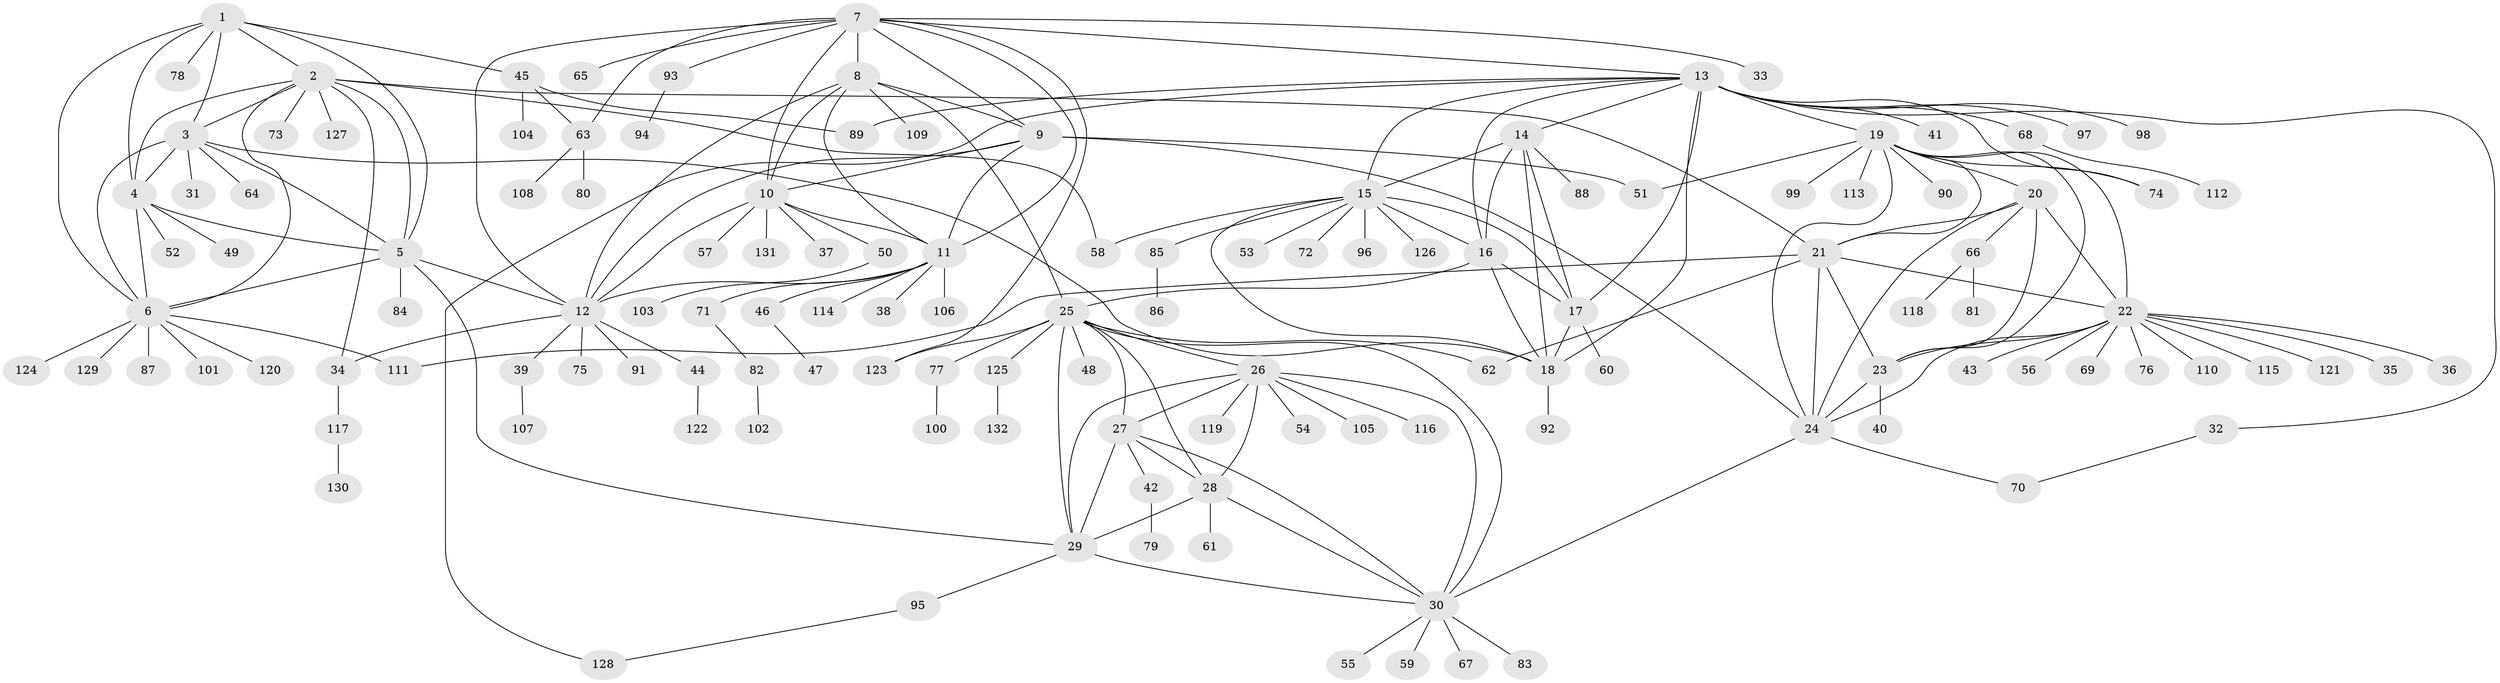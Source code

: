 // Generated by graph-tools (version 1.1) at 2025/26/03/09/25 03:26:36]
// undirected, 132 vertices, 198 edges
graph export_dot {
graph [start="1"]
  node [color=gray90,style=filled];
  1;
  2;
  3;
  4;
  5;
  6;
  7;
  8;
  9;
  10;
  11;
  12;
  13;
  14;
  15;
  16;
  17;
  18;
  19;
  20;
  21;
  22;
  23;
  24;
  25;
  26;
  27;
  28;
  29;
  30;
  31;
  32;
  33;
  34;
  35;
  36;
  37;
  38;
  39;
  40;
  41;
  42;
  43;
  44;
  45;
  46;
  47;
  48;
  49;
  50;
  51;
  52;
  53;
  54;
  55;
  56;
  57;
  58;
  59;
  60;
  61;
  62;
  63;
  64;
  65;
  66;
  67;
  68;
  69;
  70;
  71;
  72;
  73;
  74;
  75;
  76;
  77;
  78;
  79;
  80;
  81;
  82;
  83;
  84;
  85;
  86;
  87;
  88;
  89;
  90;
  91;
  92;
  93;
  94;
  95;
  96;
  97;
  98;
  99;
  100;
  101;
  102;
  103;
  104;
  105;
  106;
  107;
  108;
  109;
  110;
  111;
  112;
  113;
  114;
  115;
  116;
  117;
  118;
  119;
  120;
  121;
  122;
  123;
  124;
  125;
  126;
  127;
  128;
  129;
  130;
  131;
  132;
  1 -- 2;
  1 -- 3;
  1 -- 4;
  1 -- 5;
  1 -- 6;
  1 -- 45;
  1 -- 78;
  2 -- 3;
  2 -- 4;
  2 -- 5;
  2 -- 6;
  2 -- 21;
  2 -- 34;
  2 -- 58;
  2 -- 73;
  2 -- 127;
  3 -- 4;
  3 -- 5;
  3 -- 6;
  3 -- 18;
  3 -- 31;
  3 -- 64;
  4 -- 5;
  4 -- 6;
  4 -- 49;
  4 -- 52;
  5 -- 6;
  5 -- 12;
  5 -- 29;
  5 -- 84;
  6 -- 87;
  6 -- 101;
  6 -- 111;
  6 -- 120;
  6 -- 124;
  6 -- 129;
  7 -- 8;
  7 -- 9;
  7 -- 10;
  7 -- 11;
  7 -- 12;
  7 -- 13;
  7 -- 33;
  7 -- 63;
  7 -- 65;
  7 -- 93;
  7 -- 123;
  8 -- 9;
  8 -- 10;
  8 -- 11;
  8 -- 12;
  8 -- 25;
  8 -- 109;
  9 -- 10;
  9 -- 11;
  9 -- 12;
  9 -- 24;
  9 -- 51;
  10 -- 11;
  10 -- 12;
  10 -- 37;
  10 -- 50;
  10 -- 57;
  10 -- 131;
  11 -- 12;
  11 -- 38;
  11 -- 46;
  11 -- 71;
  11 -- 106;
  11 -- 114;
  12 -- 34;
  12 -- 39;
  12 -- 44;
  12 -- 75;
  12 -- 91;
  13 -- 14;
  13 -- 15;
  13 -- 16;
  13 -- 17;
  13 -- 18;
  13 -- 19;
  13 -- 32;
  13 -- 41;
  13 -- 68;
  13 -- 74;
  13 -- 89;
  13 -- 97;
  13 -- 98;
  13 -- 128;
  14 -- 15;
  14 -- 16;
  14 -- 17;
  14 -- 18;
  14 -- 88;
  15 -- 16;
  15 -- 17;
  15 -- 18;
  15 -- 53;
  15 -- 58;
  15 -- 72;
  15 -- 85;
  15 -- 96;
  15 -- 126;
  16 -- 17;
  16 -- 18;
  16 -- 25;
  17 -- 18;
  17 -- 60;
  18 -- 92;
  19 -- 20;
  19 -- 21;
  19 -- 22;
  19 -- 23;
  19 -- 24;
  19 -- 51;
  19 -- 74;
  19 -- 90;
  19 -- 99;
  19 -- 113;
  20 -- 21;
  20 -- 22;
  20 -- 23;
  20 -- 24;
  20 -- 66;
  21 -- 22;
  21 -- 23;
  21 -- 24;
  21 -- 62;
  21 -- 111;
  22 -- 23;
  22 -- 24;
  22 -- 35;
  22 -- 36;
  22 -- 43;
  22 -- 56;
  22 -- 69;
  22 -- 76;
  22 -- 110;
  22 -- 115;
  22 -- 121;
  23 -- 24;
  23 -- 40;
  24 -- 30;
  24 -- 70;
  25 -- 26;
  25 -- 27;
  25 -- 28;
  25 -- 29;
  25 -- 30;
  25 -- 48;
  25 -- 62;
  25 -- 77;
  25 -- 123;
  25 -- 125;
  26 -- 27;
  26 -- 28;
  26 -- 29;
  26 -- 30;
  26 -- 54;
  26 -- 105;
  26 -- 116;
  26 -- 119;
  27 -- 28;
  27 -- 29;
  27 -- 30;
  27 -- 42;
  28 -- 29;
  28 -- 30;
  28 -- 61;
  29 -- 30;
  29 -- 95;
  30 -- 55;
  30 -- 59;
  30 -- 67;
  30 -- 83;
  32 -- 70;
  34 -- 117;
  39 -- 107;
  42 -- 79;
  44 -- 122;
  45 -- 63;
  45 -- 89;
  45 -- 104;
  46 -- 47;
  50 -- 103;
  63 -- 80;
  63 -- 108;
  66 -- 81;
  66 -- 118;
  68 -- 112;
  71 -- 82;
  77 -- 100;
  82 -- 102;
  85 -- 86;
  93 -- 94;
  95 -- 128;
  117 -- 130;
  125 -- 132;
}
